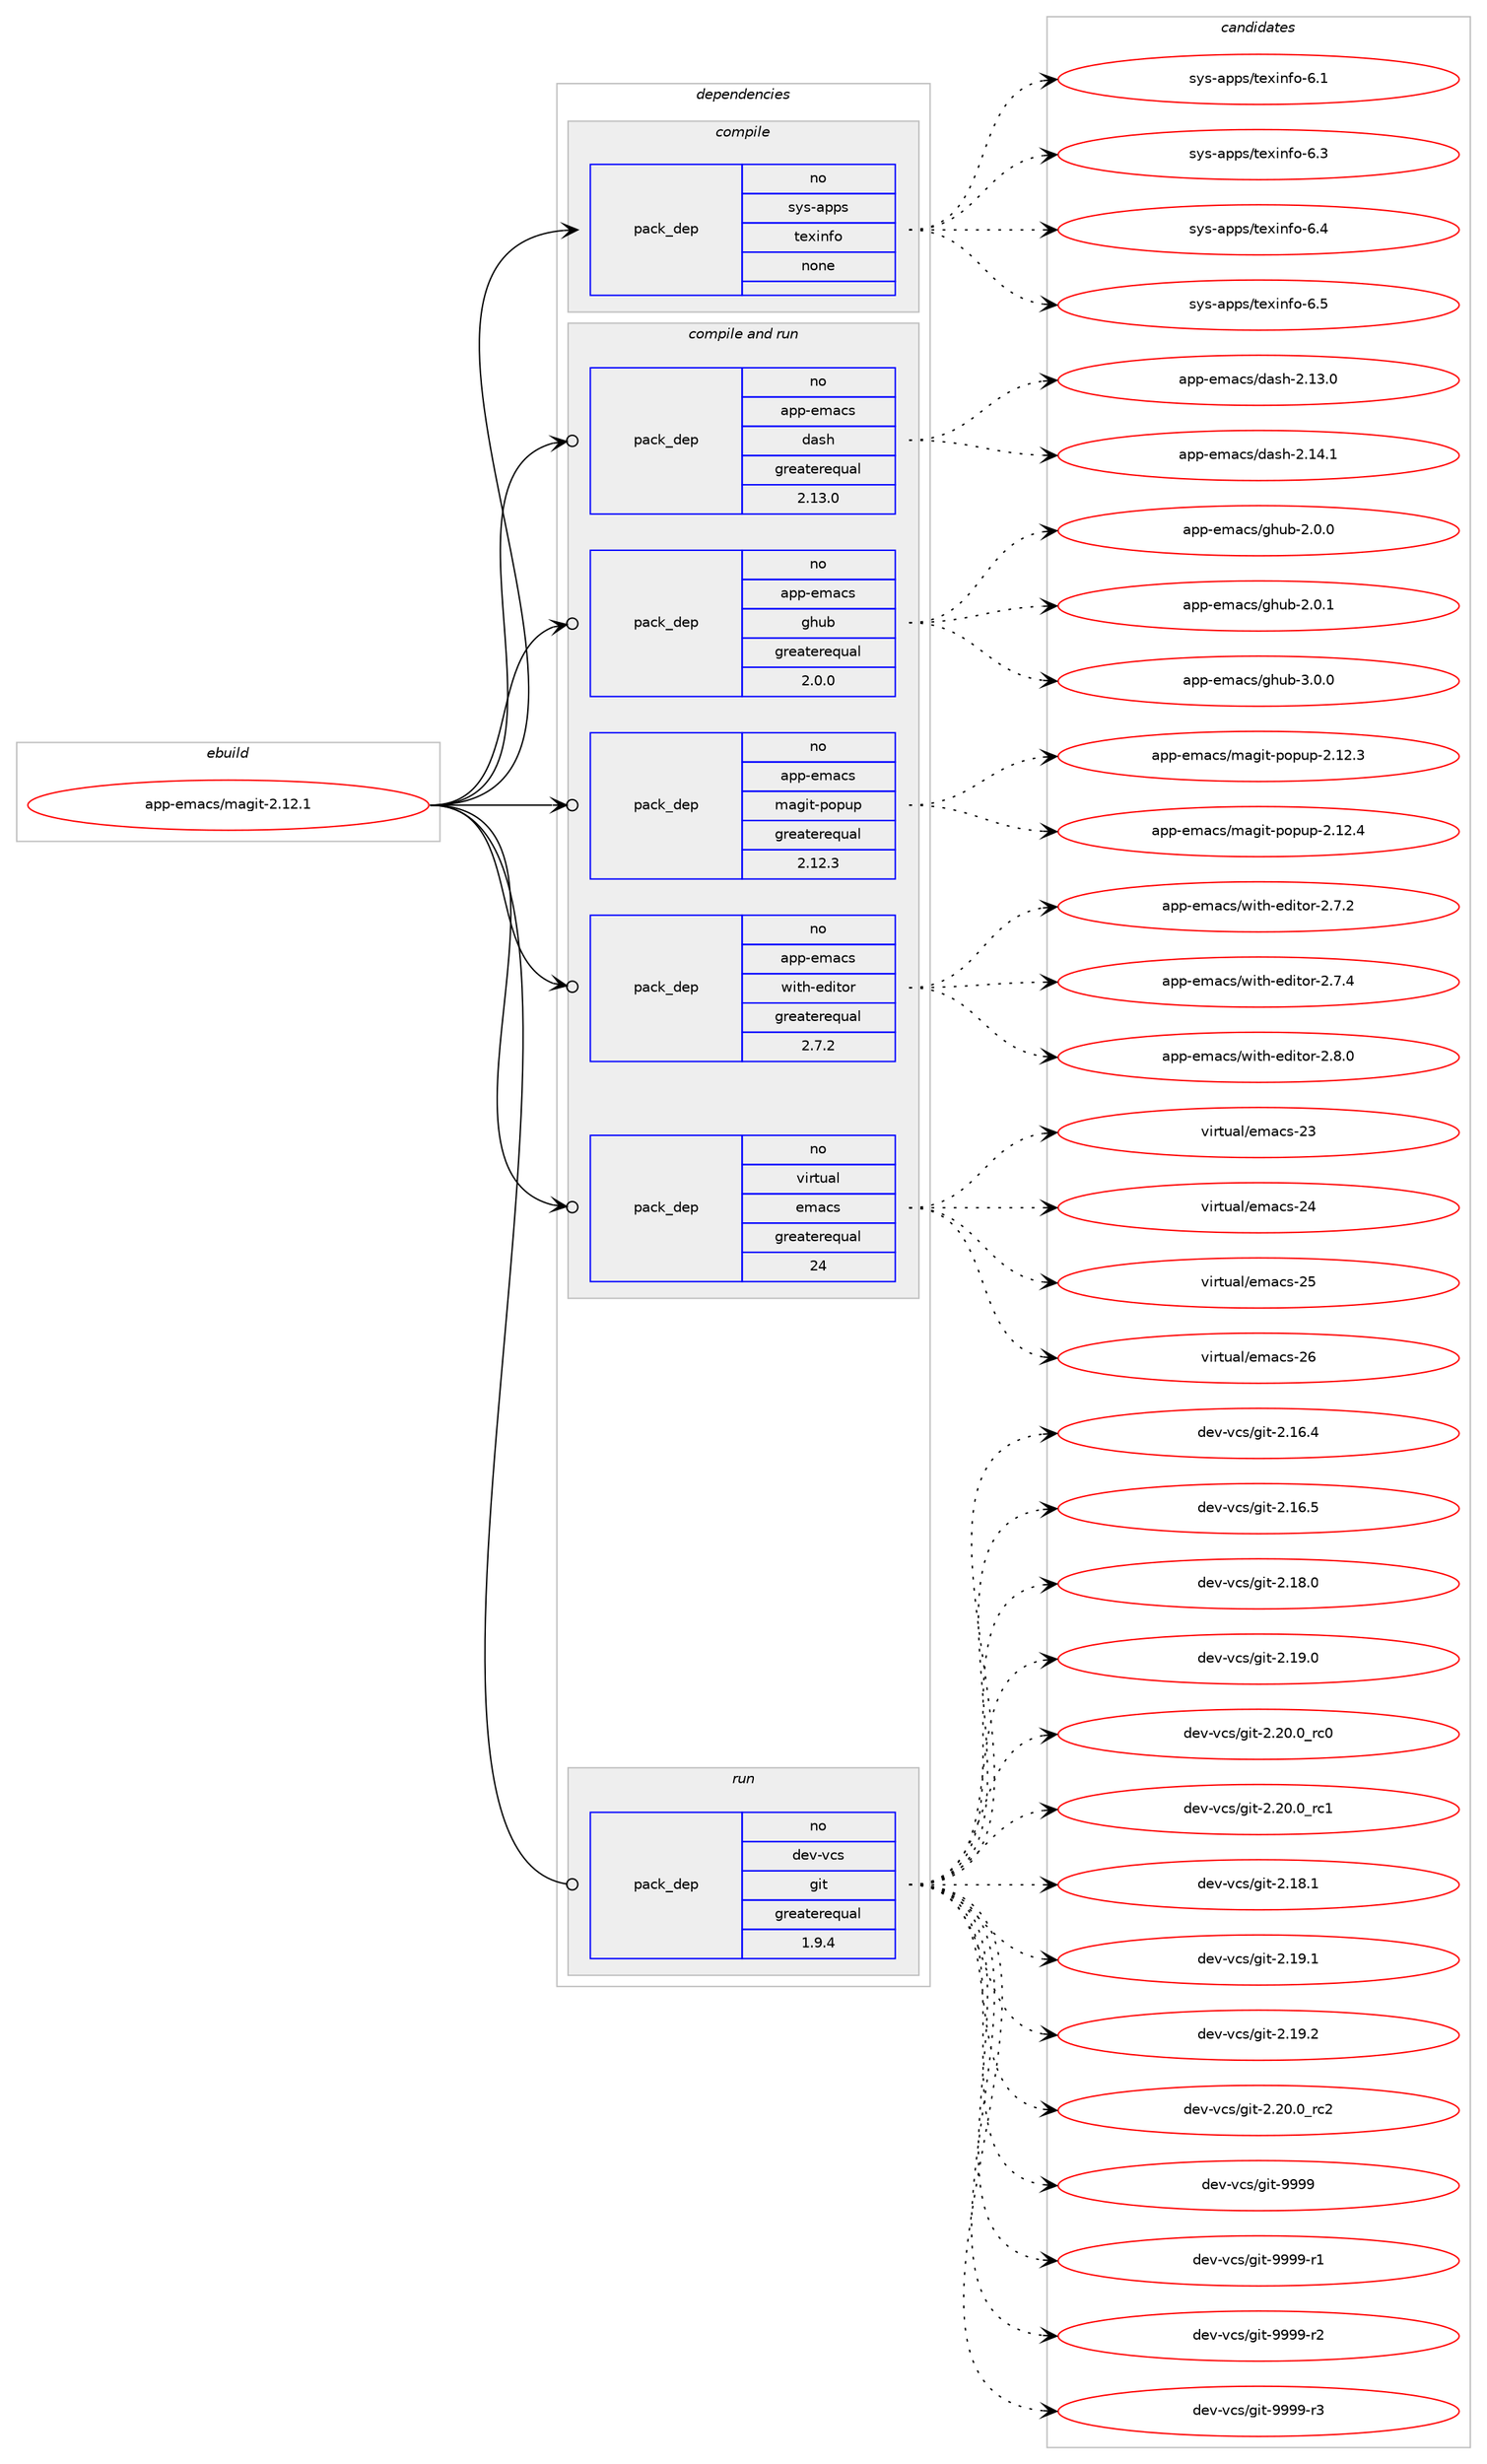 digraph prolog {

# *************
# Graph options
# *************

newrank=true;
concentrate=true;
compound=true;
graph [rankdir=LR,fontname=Helvetica,fontsize=10,ranksep=1.5];#, ranksep=2.5, nodesep=0.2];
edge  [arrowhead=vee];
node  [fontname=Helvetica,fontsize=10];

# **********
# The ebuild
# **********

subgraph cluster_leftcol {
color=gray;
rank=same;
label=<<i>ebuild</i>>;
id [label="app-emacs/magit-2.12.1", color=red, width=4, href="../app-emacs/magit-2.12.1.svg"];
}

# ****************
# The dependencies
# ****************

subgraph cluster_midcol {
color=gray;
label=<<i>dependencies</i>>;
subgraph cluster_compile {
fillcolor="#eeeeee";
style=filled;
label=<<i>compile</i>>;
subgraph pack1687 {
dependency2065 [label=<<TABLE BORDER="0" CELLBORDER="1" CELLSPACING="0" CELLPADDING="4" WIDTH="220"><TR><TD ROWSPAN="6" CELLPADDING="30">pack_dep</TD></TR><TR><TD WIDTH="110">no</TD></TR><TR><TD>sys-apps</TD></TR><TR><TD>texinfo</TD></TR><TR><TD>none</TD></TR><TR><TD></TD></TR></TABLE>>, shape=none, color=blue];
}
id:e -> dependency2065:w [weight=20,style="solid",arrowhead="vee"];
}
subgraph cluster_compileandrun {
fillcolor="#eeeeee";
style=filled;
label=<<i>compile and run</i>>;
subgraph pack1688 {
dependency2066 [label=<<TABLE BORDER="0" CELLBORDER="1" CELLSPACING="0" CELLPADDING="4" WIDTH="220"><TR><TD ROWSPAN="6" CELLPADDING="30">pack_dep</TD></TR><TR><TD WIDTH="110">no</TD></TR><TR><TD>app-emacs</TD></TR><TR><TD>dash</TD></TR><TR><TD>greaterequal</TD></TR><TR><TD>2.13.0</TD></TR></TABLE>>, shape=none, color=blue];
}
id:e -> dependency2066:w [weight=20,style="solid",arrowhead="odotvee"];
subgraph pack1689 {
dependency2067 [label=<<TABLE BORDER="0" CELLBORDER="1" CELLSPACING="0" CELLPADDING="4" WIDTH="220"><TR><TD ROWSPAN="6" CELLPADDING="30">pack_dep</TD></TR><TR><TD WIDTH="110">no</TD></TR><TR><TD>app-emacs</TD></TR><TR><TD>ghub</TD></TR><TR><TD>greaterequal</TD></TR><TR><TD>2.0.0</TD></TR></TABLE>>, shape=none, color=blue];
}
id:e -> dependency2067:w [weight=20,style="solid",arrowhead="odotvee"];
subgraph pack1690 {
dependency2068 [label=<<TABLE BORDER="0" CELLBORDER="1" CELLSPACING="0" CELLPADDING="4" WIDTH="220"><TR><TD ROWSPAN="6" CELLPADDING="30">pack_dep</TD></TR><TR><TD WIDTH="110">no</TD></TR><TR><TD>app-emacs</TD></TR><TR><TD>magit-popup</TD></TR><TR><TD>greaterequal</TD></TR><TR><TD>2.12.3</TD></TR></TABLE>>, shape=none, color=blue];
}
id:e -> dependency2068:w [weight=20,style="solid",arrowhead="odotvee"];
subgraph pack1691 {
dependency2069 [label=<<TABLE BORDER="0" CELLBORDER="1" CELLSPACING="0" CELLPADDING="4" WIDTH="220"><TR><TD ROWSPAN="6" CELLPADDING="30">pack_dep</TD></TR><TR><TD WIDTH="110">no</TD></TR><TR><TD>app-emacs</TD></TR><TR><TD>with-editor</TD></TR><TR><TD>greaterequal</TD></TR><TR><TD>2.7.2</TD></TR></TABLE>>, shape=none, color=blue];
}
id:e -> dependency2069:w [weight=20,style="solid",arrowhead="odotvee"];
subgraph pack1692 {
dependency2070 [label=<<TABLE BORDER="0" CELLBORDER="1" CELLSPACING="0" CELLPADDING="4" WIDTH="220"><TR><TD ROWSPAN="6" CELLPADDING="30">pack_dep</TD></TR><TR><TD WIDTH="110">no</TD></TR><TR><TD>virtual</TD></TR><TR><TD>emacs</TD></TR><TR><TD>greaterequal</TD></TR><TR><TD>24</TD></TR></TABLE>>, shape=none, color=blue];
}
id:e -> dependency2070:w [weight=20,style="solid",arrowhead="odotvee"];
}
subgraph cluster_run {
fillcolor="#eeeeee";
style=filled;
label=<<i>run</i>>;
subgraph pack1693 {
dependency2071 [label=<<TABLE BORDER="0" CELLBORDER="1" CELLSPACING="0" CELLPADDING="4" WIDTH="220"><TR><TD ROWSPAN="6" CELLPADDING="30">pack_dep</TD></TR><TR><TD WIDTH="110">no</TD></TR><TR><TD>dev-vcs</TD></TR><TR><TD>git</TD></TR><TR><TD>greaterequal</TD></TR><TR><TD>1.9.4</TD></TR></TABLE>>, shape=none, color=blue];
}
id:e -> dependency2071:w [weight=20,style="solid",arrowhead="odot"];
}
}

# **************
# The candidates
# **************

subgraph cluster_choices {
rank=same;
color=gray;
label=<<i>candidates</i>>;

subgraph choice1687 {
color=black;
nodesep=1;
choice11512111545971121121154711610112010511010211145544649 [label="sys-apps/texinfo-6.1", color=red, width=4,href="../sys-apps/texinfo-6.1.svg"];
choice11512111545971121121154711610112010511010211145544651 [label="sys-apps/texinfo-6.3", color=red, width=4,href="../sys-apps/texinfo-6.3.svg"];
choice11512111545971121121154711610112010511010211145544652 [label="sys-apps/texinfo-6.4", color=red, width=4,href="../sys-apps/texinfo-6.4.svg"];
choice11512111545971121121154711610112010511010211145544653 [label="sys-apps/texinfo-6.5", color=red, width=4,href="../sys-apps/texinfo-6.5.svg"];
dependency2065:e -> choice11512111545971121121154711610112010511010211145544649:w [style=dotted,weight="100"];
dependency2065:e -> choice11512111545971121121154711610112010511010211145544651:w [style=dotted,weight="100"];
dependency2065:e -> choice11512111545971121121154711610112010511010211145544652:w [style=dotted,weight="100"];
dependency2065:e -> choice11512111545971121121154711610112010511010211145544653:w [style=dotted,weight="100"];
}
subgraph choice1688 {
color=black;
nodesep=1;
choice97112112451011099799115471009711510445504649514648 [label="app-emacs/dash-2.13.0", color=red, width=4,href="../app-emacs/dash-2.13.0.svg"];
choice97112112451011099799115471009711510445504649524649 [label="app-emacs/dash-2.14.1", color=red, width=4,href="../app-emacs/dash-2.14.1.svg"];
dependency2066:e -> choice97112112451011099799115471009711510445504649514648:w [style=dotted,weight="100"];
dependency2066:e -> choice97112112451011099799115471009711510445504649524649:w [style=dotted,weight="100"];
}
subgraph choice1689 {
color=black;
nodesep=1;
choice971121124510110997991154710310411798455046484648 [label="app-emacs/ghub-2.0.0", color=red, width=4,href="../app-emacs/ghub-2.0.0.svg"];
choice971121124510110997991154710310411798455046484649 [label="app-emacs/ghub-2.0.1", color=red, width=4,href="../app-emacs/ghub-2.0.1.svg"];
choice971121124510110997991154710310411798455146484648 [label="app-emacs/ghub-3.0.0", color=red, width=4,href="../app-emacs/ghub-3.0.0.svg"];
dependency2067:e -> choice971121124510110997991154710310411798455046484648:w [style=dotted,weight="100"];
dependency2067:e -> choice971121124510110997991154710310411798455046484649:w [style=dotted,weight="100"];
dependency2067:e -> choice971121124510110997991154710310411798455146484648:w [style=dotted,weight="100"];
}
subgraph choice1690 {
color=black;
nodesep=1;
choice9711211245101109979911547109971031051164511211111211711245504649504651 [label="app-emacs/magit-popup-2.12.3", color=red, width=4,href="../app-emacs/magit-popup-2.12.3.svg"];
choice9711211245101109979911547109971031051164511211111211711245504649504652 [label="app-emacs/magit-popup-2.12.4", color=red, width=4,href="../app-emacs/magit-popup-2.12.4.svg"];
dependency2068:e -> choice9711211245101109979911547109971031051164511211111211711245504649504651:w [style=dotted,weight="100"];
dependency2068:e -> choice9711211245101109979911547109971031051164511211111211711245504649504652:w [style=dotted,weight="100"];
}
subgraph choice1691 {
color=black;
nodesep=1;
choice971121124510110997991154711910511610445101100105116111114455046554650 [label="app-emacs/with-editor-2.7.2", color=red, width=4,href="../app-emacs/with-editor-2.7.2.svg"];
choice971121124510110997991154711910511610445101100105116111114455046554652 [label="app-emacs/with-editor-2.7.4", color=red, width=4,href="../app-emacs/with-editor-2.7.4.svg"];
choice971121124510110997991154711910511610445101100105116111114455046564648 [label="app-emacs/with-editor-2.8.0", color=red, width=4,href="../app-emacs/with-editor-2.8.0.svg"];
dependency2069:e -> choice971121124510110997991154711910511610445101100105116111114455046554650:w [style=dotted,weight="100"];
dependency2069:e -> choice971121124510110997991154711910511610445101100105116111114455046554652:w [style=dotted,weight="100"];
dependency2069:e -> choice971121124510110997991154711910511610445101100105116111114455046564648:w [style=dotted,weight="100"];
}
subgraph choice1692 {
color=black;
nodesep=1;
choice11810511411611797108471011099799115455051 [label="virtual/emacs-23", color=red, width=4,href="../virtual/emacs-23.svg"];
choice11810511411611797108471011099799115455052 [label="virtual/emacs-24", color=red, width=4,href="../virtual/emacs-24.svg"];
choice11810511411611797108471011099799115455053 [label="virtual/emacs-25", color=red, width=4,href="../virtual/emacs-25.svg"];
choice11810511411611797108471011099799115455054 [label="virtual/emacs-26", color=red, width=4,href="../virtual/emacs-26.svg"];
dependency2070:e -> choice11810511411611797108471011099799115455051:w [style=dotted,weight="100"];
dependency2070:e -> choice11810511411611797108471011099799115455052:w [style=dotted,weight="100"];
dependency2070:e -> choice11810511411611797108471011099799115455053:w [style=dotted,weight="100"];
dependency2070:e -> choice11810511411611797108471011099799115455054:w [style=dotted,weight="100"];
}
subgraph choice1693 {
color=black;
nodesep=1;
choice10010111845118991154710310511645504649544652 [label="dev-vcs/git-2.16.4", color=red, width=4,href="../dev-vcs/git-2.16.4.svg"];
choice10010111845118991154710310511645504649544653 [label="dev-vcs/git-2.16.5", color=red, width=4,href="../dev-vcs/git-2.16.5.svg"];
choice10010111845118991154710310511645504649564648 [label="dev-vcs/git-2.18.0", color=red, width=4,href="../dev-vcs/git-2.18.0.svg"];
choice10010111845118991154710310511645504649574648 [label="dev-vcs/git-2.19.0", color=red, width=4,href="../dev-vcs/git-2.19.0.svg"];
choice10010111845118991154710310511645504650484648951149948 [label="dev-vcs/git-2.20.0_rc0", color=red, width=4,href="../dev-vcs/git-2.20.0_rc0.svg"];
choice10010111845118991154710310511645504650484648951149949 [label="dev-vcs/git-2.20.0_rc1", color=red, width=4,href="../dev-vcs/git-2.20.0_rc1.svg"];
choice10010111845118991154710310511645504649564649 [label="dev-vcs/git-2.18.1", color=red, width=4,href="../dev-vcs/git-2.18.1.svg"];
choice10010111845118991154710310511645504649574649 [label="dev-vcs/git-2.19.1", color=red, width=4,href="../dev-vcs/git-2.19.1.svg"];
choice10010111845118991154710310511645504649574650 [label="dev-vcs/git-2.19.2", color=red, width=4,href="../dev-vcs/git-2.19.2.svg"];
choice10010111845118991154710310511645504650484648951149950 [label="dev-vcs/git-2.20.0_rc2", color=red, width=4,href="../dev-vcs/git-2.20.0_rc2.svg"];
choice1001011184511899115471031051164557575757 [label="dev-vcs/git-9999", color=red, width=4,href="../dev-vcs/git-9999.svg"];
choice10010111845118991154710310511645575757574511449 [label="dev-vcs/git-9999-r1", color=red, width=4,href="../dev-vcs/git-9999-r1.svg"];
choice10010111845118991154710310511645575757574511450 [label="dev-vcs/git-9999-r2", color=red, width=4,href="../dev-vcs/git-9999-r2.svg"];
choice10010111845118991154710310511645575757574511451 [label="dev-vcs/git-9999-r3", color=red, width=4,href="../dev-vcs/git-9999-r3.svg"];
dependency2071:e -> choice10010111845118991154710310511645504649544652:w [style=dotted,weight="100"];
dependency2071:e -> choice10010111845118991154710310511645504649544653:w [style=dotted,weight="100"];
dependency2071:e -> choice10010111845118991154710310511645504649564648:w [style=dotted,weight="100"];
dependency2071:e -> choice10010111845118991154710310511645504649574648:w [style=dotted,weight="100"];
dependency2071:e -> choice10010111845118991154710310511645504650484648951149948:w [style=dotted,weight="100"];
dependency2071:e -> choice10010111845118991154710310511645504650484648951149949:w [style=dotted,weight="100"];
dependency2071:e -> choice10010111845118991154710310511645504649564649:w [style=dotted,weight="100"];
dependency2071:e -> choice10010111845118991154710310511645504649574649:w [style=dotted,weight="100"];
dependency2071:e -> choice10010111845118991154710310511645504649574650:w [style=dotted,weight="100"];
dependency2071:e -> choice10010111845118991154710310511645504650484648951149950:w [style=dotted,weight="100"];
dependency2071:e -> choice1001011184511899115471031051164557575757:w [style=dotted,weight="100"];
dependency2071:e -> choice10010111845118991154710310511645575757574511449:w [style=dotted,weight="100"];
dependency2071:e -> choice10010111845118991154710310511645575757574511450:w [style=dotted,weight="100"];
dependency2071:e -> choice10010111845118991154710310511645575757574511451:w [style=dotted,weight="100"];
}
}

}
